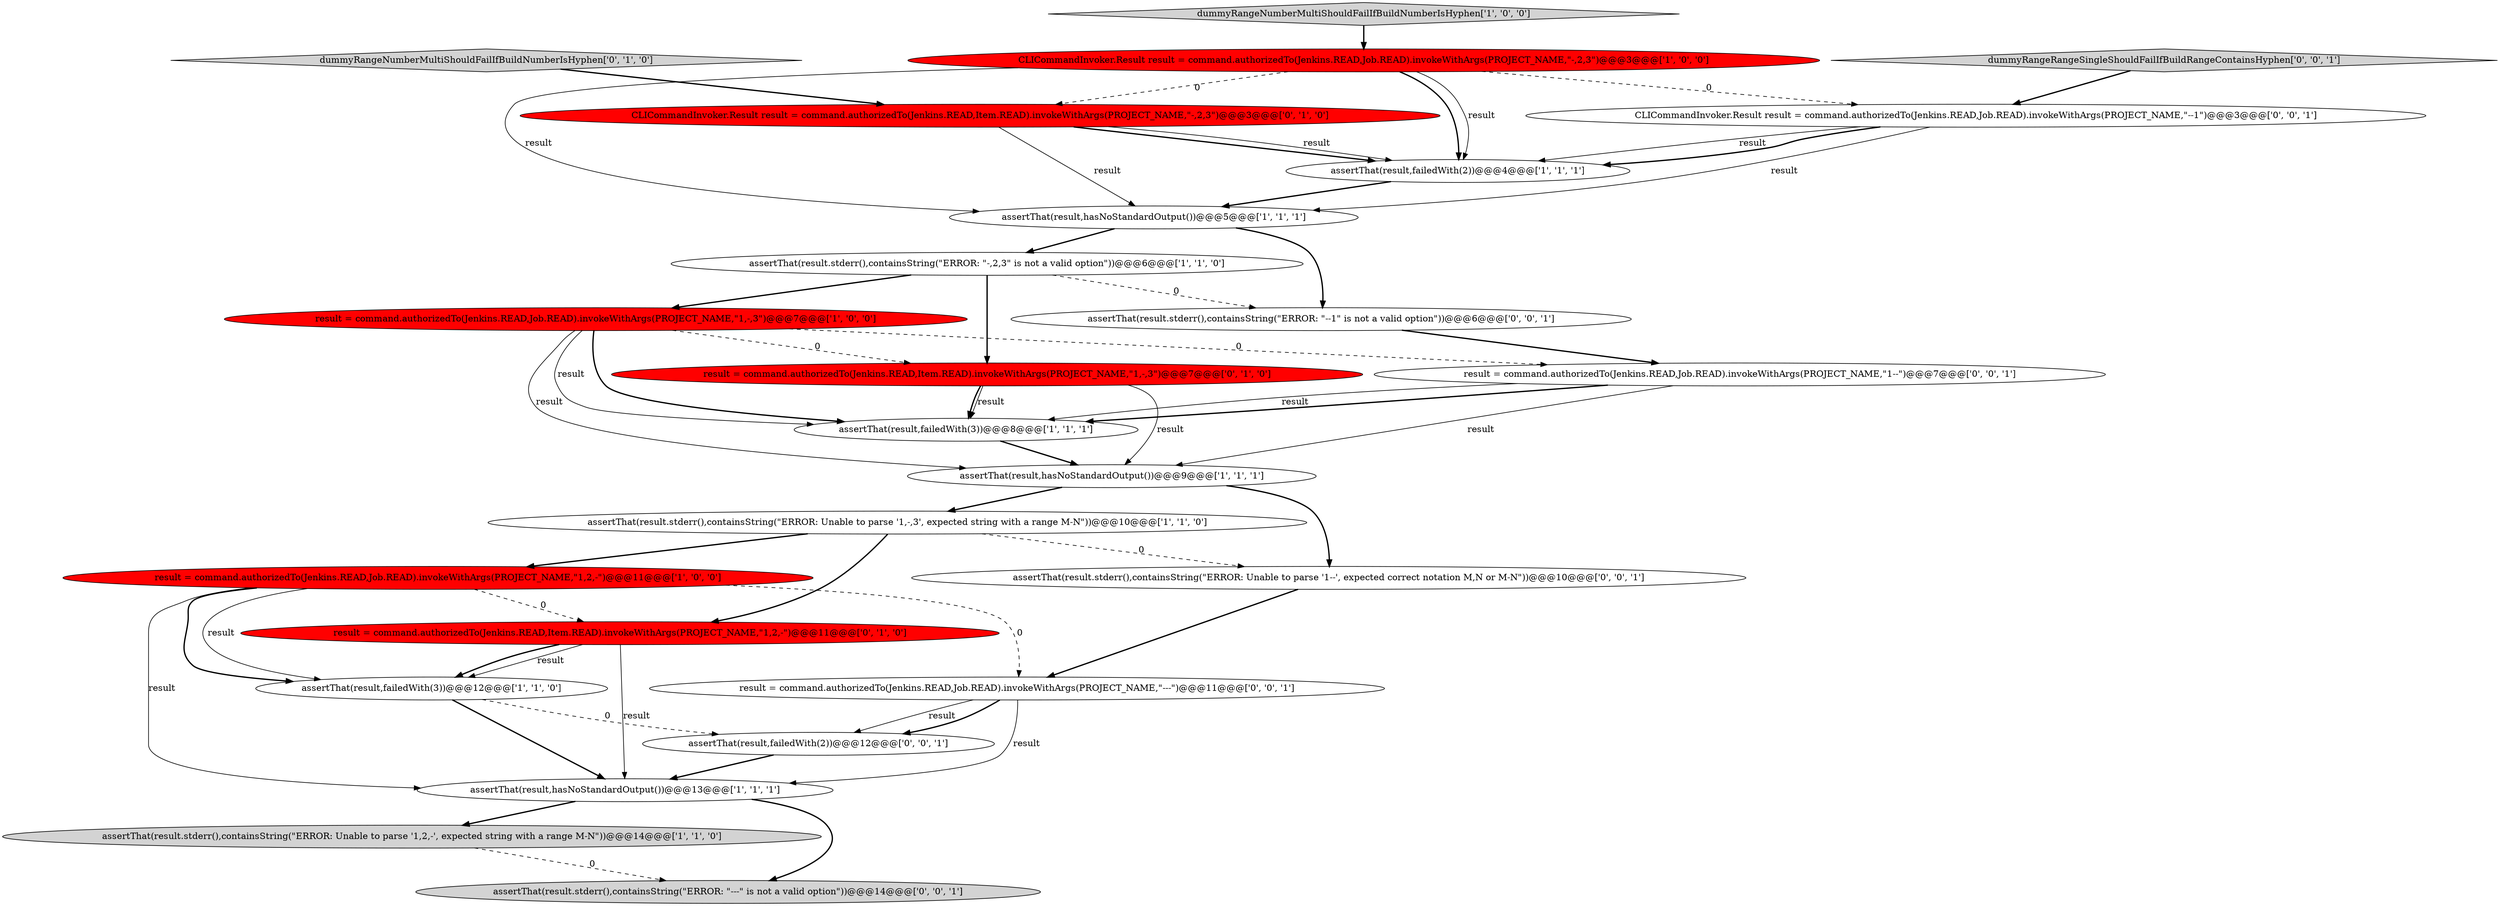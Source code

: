 digraph {
18 [style = filled, label = "assertThat(result,failedWith(2))@@@12@@@['0', '0', '1']", fillcolor = white, shape = ellipse image = "AAA0AAABBB3BBB"];
9 [style = filled, label = "assertThat(result.stderr(),containsString(\"ERROR: \"-,2,3\" is not a valid option\"))@@@6@@@['1', '1', '0']", fillcolor = white, shape = ellipse image = "AAA0AAABBB1BBB"];
5 [style = filled, label = "assertThat(result,hasNoStandardOutput())@@@9@@@['1', '1', '1']", fillcolor = white, shape = ellipse image = "AAA0AAABBB1BBB"];
10 [style = filled, label = "result = command.authorizedTo(Jenkins.READ,Job.READ).invokeWithArgs(PROJECT_NAME,\"1,2,-\")@@@11@@@['1', '0', '0']", fillcolor = red, shape = ellipse image = "AAA1AAABBB1BBB"];
12 [style = filled, label = "result = command.authorizedTo(Jenkins.READ,Job.READ).invokeWithArgs(PROJECT_NAME,\"1,-,3\")@@@7@@@['1', '0', '0']", fillcolor = red, shape = ellipse image = "AAA1AAABBB1BBB"];
0 [style = filled, label = "CLICommandInvoker.Result result = command.authorizedTo(Jenkins.READ,Job.READ).invokeWithArgs(PROJECT_NAME,\"-,2,3\")@@@3@@@['1', '0', '0']", fillcolor = red, shape = ellipse image = "AAA1AAABBB1BBB"];
24 [style = filled, label = "assertThat(result.stderr(),containsString(\"ERROR: Unable to parse '1--', expected correct notation M,N or M-N\"))@@@10@@@['0', '0', '1']", fillcolor = white, shape = ellipse image = "AAA0AAABBB3BBB"];
13 [style = filled, label = "result = command.authorizedTo(Jenkins.READ,Item.READ).invokeWithArgs(PROJECT_NAME,\"1,2,-\")@@@11@@@['0', '1', '0']", fillcolor = red, shape = ellipse image = "AAA1AAABBB2BBB"];
14 [style = filled, label = "result = command.authorizedTo(Jenkins.READ,Item.READ).invokeWithArgs(PROJECT_NAME,\"1,-,3\")@@@7@@@['0', '1', '0']", fillcolor = red, shape = ellipse image = "AAA1AAABBB2BBB"];
4 [style = filled, label = "assertThat(result.stderr(),containsString(\"ERROR: Unable to parse '1,2,-', expected string with a range M-N\"))@@@14@@@['1', '1', '0']", fillcolor = lightgray, shape = ellipse image = "AAA0AAABBB1BBB"];
6 [style = filled, label = "assertThat(result,failedWith(3))@@@8@@@['1', '1', '1']", fillcolor = white, shape = ellipse image = "AAA0AAABBB1BBB"];
21 [style = filled, label = "result = command.authorizedTo(Jenkins.READ,Job.READ).invokeWithArgs(PROJECT_NAME,\"---\")@@@11@@@['0', '0', '1']", fillcolor = white, shape = ellipse image = "AAA0AAABBB3BBB"];
7 [style = filled, label = "assertThat(result,failedWith(2))@@@4@@@['1', '1', '1']", fillcolor = white, shape = ellipse image = "AAA0AAABBB1BBB"];
3 [style = filled, label = "assertThat(result,hasNoStandardOutput())@@@5@@@['1', '1', '1']", fillcolor = white, shape = ellipse image = "AAA0AAABBB1BBB"];
22 [style = filled, label = "result = command.authorizedTo(Jenkins.READ,Job.READ).invokeWithArgs(PROJECT_NAME,\"1--\")@@@7@@@['0', '0', '1']", fillcolor = white, shape = ellipse image = "AAA0AAABBB3BBB"];
16 [style = filled, label = "CLICommandInvoker.Result result = command.authorizedTo(Jenkins.READ,Item.READ).invokeWithArgs(PROJECT_NAME,\"-,2,3\")@@@3@@@['0', '1', '0']", fillcolor = red, shape = ellipse image = "AAA1AAABBB2BBB"];
11 [style = filled, label = "dummyRangeNumberMultiShouldFailIfBuildNumberIsHyphen['1', '0', '0']", fillcolor = lightgray, shape = diamond image = "AAA0AAABBB1BBB"];
19 [style = filled, label = "dummyRangeRangeSingleShouldFailIfBuildRangeContainsHyphen['0', '0', '1']", fillcolor = lightgray, shape = diamond image = "AAA0AAABBB3BBB"];
1 [style = filled, label = "assertThat(result.stderr(),containsString(\"ERROR: Unable to parse '1,-,3', expected string with a range M-N\"))@@@10@@@['1', '1', '0']", fillcolor = white, shape = ellipse image = "AAA0AAABBB1BBB"];
15 [style = filled, label = "dummyRangeNumberMultiShouldFailIfBuildNumberIsHyphen['0', '1', '0']", fillcolor = lightgray, shape = diamond image = "AAA0AAABBB2BBB"];
20 [style = filled, label = "assertThat(result.stderr(),containsString(\"ERROR: \"---\" is not a valid option\"))@@@14@@@['0', '0', '1']", fillcolor = lightgray, shape = ellipse image = "AAA0AAABBB3BBB"];
8 [style = filled, label = "assertThat(result,hasNoStandardOutput())@@@13@@@['1', '1', '1']", fillcolor = white, shape = ellipse image = "AAA0AAABBB1BBB"];
17 [style = filled, label = "assertThat(result.stderr(),containsString(\"ERROR: \"--1\" is not a valid option\"))@@@6@@@['0', '0', '1']", fillcolor = white, shape = ellipse image = "AAA0AAABBB3BBB"];
2 [style = filled, label = "assertThat(result,failedWith(3))@@@12@@@['1', '1', '0']", fillcolor = white, shape = ellipse image = "AAA0AAABBB1BBB"];
23 [style = filled, label = "CLICommandInvoker.Result result = command.authorizedTo(Jenkins.READ,Job.READ).invokeWithArgs(PROJECT_NAME,\"--1\")@@@3@@@['0', '0', '1']", fillcolor = white, shape = ellipse image = "AAA0AAABBB3BBB"];
22->6 [style = solid, label="result"];
10->21 [style = dashed, label="0"];
13->8 [style = solid, label="result"];
14->6 [style = solid, label="result"];
12->6 [style = solid, label="result"];
21->18 [style = solid, label="result"];
0->23 [style = dashed, label="0"];
0->16 [style = dashed, label="0"];
16->7 [style = bold, label=""];
16->7 [style = solid, label="result"];
12->5 [style = solid, label="result"];
23->3 [style = solid, label="result"];
10->13 [style = dashed, label="0"];
17->22 [style = bold, label=""];
15->16 [style = bold, label=""];
12->6 [style = bold, label=""];
1->13 [style = bold, label=""];
21->18 [style = bold, label=""];
7->3 [style = bold, label=""];
14->5 [style = solid, label="result"];
0->7 [style = bold, label=""];
3->9 [style = bold, label=""];
5->1 [style = bold, label=""];
6->5 [style = bold, label=""];
11->0 [style = bold, label=""];
8->20 [style = bold, label=""];
12->14 [style = dashed, label="0"];
24->21 [style = bold, label=""];
4->20 [style = dashed, label="0"];
1->24 [style = dashed, label="0"];
5->24 [style = bold, label=""];
19->23 [style = bold, label=""];
0->7 [style = solid, label="result"];
22->5 [style = solid, label="result"];
23->7 [style = solid, label="result"];
9->17 [style = dashed, label="0"];
12->22 [style = dashed, label="0"];
9->14 [style = bold, label=""];
0->3 [style = solid, label="result"];
2->18 [style = dashed, label="0"];
13->2 [style = solid, label="result"];
3->17 [style = bold, label=""];
10->2 [style = bold, label=""];
23->7 [style = bold, label=""];
9->12 [style = bold, label=""];
18->8 [style = bold, label=""];
8->4 [style = bold, label=""];
10->2 [style = solid, label="result"];
21->8 [style = solid, label="result"];
1->10 [style = bold, label=""];
10->8 [style = solid, label="result"];
14->6 [style = bold, label=""];
16->3 [style = solid, label="result"];
2->8 [style = bold, label=""];
22->6 [style = bold, label=""];
13->2 [style = bold, label=""];
}
